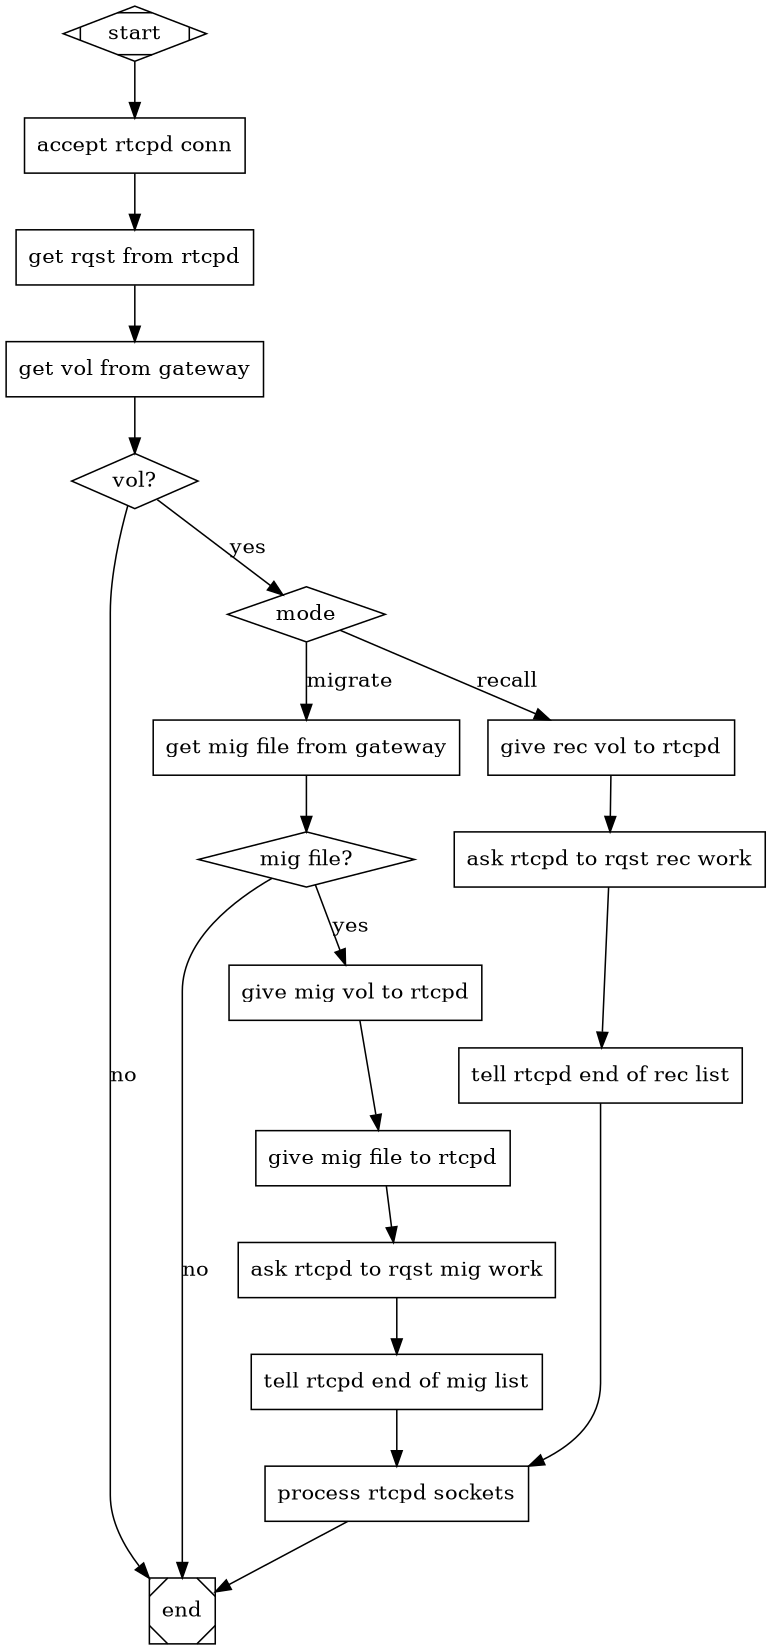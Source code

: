digraph flowchart {
  size="8,11";

  start                        -> "accept rtcpd conn";
  "accept rtcpd conn"          -> "get rqst from rtcpd";
  "get rqst from rtcpd"        -> "get vol from gateway";
  "get vol from gateway"       -> "vol?";
  "vol?"                       -> end                           [label=no];
  "vol?"                       -> mode                          [label=yes];
  mode                         -> "get mig file from gateway"   [label=migrate];
  "get mig file from gateway"  -> "mig file?"
  "mig file?"                  -> end                           [label=no];
  "mig file?"                  -> "give mig vol to rtcpd"       [label=yes];
  "give mig vol to rtcpd"      -> "give mig file to rtcpd";
  "give mig file to rtcpd"     -> "ask rtcpd to rqst mig work";
  "ask rtcpd to rqst mig work" -> "tell rtcpd end of mig list";
  "tell rtcpd end of mig list" -> "process rtcpd sockets";
  mode                         -> "give rec vol to rtcpd"       [label=recall];
  "give rec vol to rtcpd"      -> "ask rtcpd to rqst rec work";
  "ask rtcpd to rqst rec work" -> "tell rtcpd end of rec list";
  "tell rtcpd end of rec list" -> "process rtcpd sockets";
  "process rtcpd sockets"      -> end;

  "get rqst from rtcpd"        [shape=rectangle];
  "get vol from gateway"       [shape=rectangle];
  "accept rtcpd conn"          [shape=rectangle];
  "vol?"                       [shape=diamond];
  mode                         [shape=diamond];
  "get mig file from gateway"  [shape=rectangle];
  "mig file?"                  [shape=diamond];
  "give mig vol to rtcpd"      [shape=rectangle];
  "give mig file to rtcpd"     [shape=rectangle];
  "ask rtcpd to rqst mig work" [shape=rectangle];
  "tell rtcpd end of mig list" [shape=rectangle];
  "process rtcpd sockets"      [shape=rectangle];
  "give rec vol to rtcpd"      [shape=rectangle];
  "ask rtcpd to rqst rec work" [shape=rectangle];
  "tell rtcpd end of rec list" [shape=rectangle];
  start                        [shape=Mdiamond];
  end                          [shape=Msquare];
}
